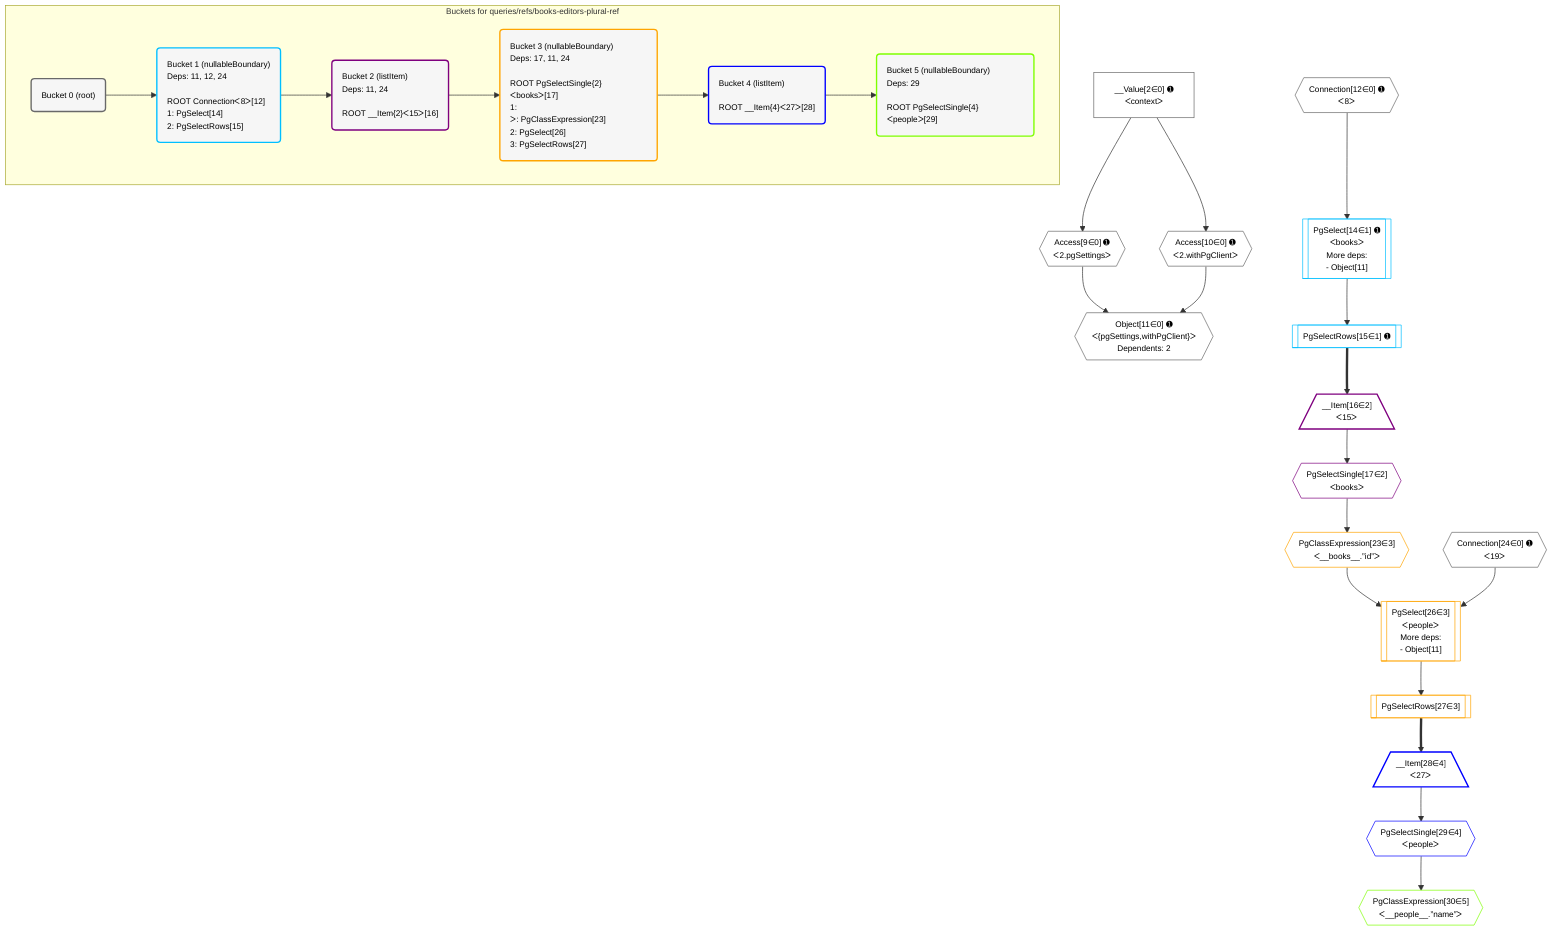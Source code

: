 %%{init: {'themeVariables': { 'fontSize': '12px'}}}%%
graph TD
    classDef path fill:#eee,stroke:#000,color:#000
    classDef plan fill:#fff,stroke-width:1px,color:#000
    classDef itemplan fill:#fff,stroke-width:2px,color:#000
    classDef unbatchedplan fill:#dff,stroke-width:1px,color:#000
    classDef sideeffectplan fill:#fcc,stroke-width:2px,color:#000
    classDef bucket fill:#f6f6f6,color:#000,stroke-width:2px,text-align:left

    subgraph "Buckets for queries/refs/books-editors-plural-ref"
    Bucket0("Bucket 0 (root)"):::bucket
    Bucket1("Bucket 1 (nullableBoundary)<br />Deps: 11, 12, 24<br /><br />ROOT Connectionᐸ8ᐳ[12]<br />1: PgSelect[14]<br />2: PgSelectRows[15]"):::bucket
    Bucket2("Bucket 2 (listItem)<br />Deps: 11, 24<br /><br />ROOT __Item{2}ᐸ15ᐳ[16]"):::bucket
    Bucket3("Bucket 3 (nullableBoundary)<br />Deps: 17, 11, 24<br /><br />ROOT PgSelectSingle{2}ᐸbooksᐳ[17]<br />1: <br />ᐳ: PgClassExpression[23]<br />2: PgSelect[26]<br />3: PgSelectRows[27]"):::bucket
    Bucket4("Bucket 4 (listItem)<br /><br />ROOT __Item{4}ᐸ27ᐳ[28]"):::bucket
    Bucket5("Bucket 5 (nullableBoundary)<br />Deps: 29<br /><br />ROOT PgSelectSingle{4}ᐸpeopleᐳ[29]"):::bucket
    end
    Bucket0 --> Bucket1
    Bucket1 --> Bucket2
    Bucket2 --> Bucket3
    Bucket3 --> Bucket4
    Bucket4 --> Bucket5

    %% plan dependencies
    Object11{{"Object[11∈0] ➊<br />ᐸ{pgSettings,withPgClient}ᐳ<br />Dependents: 2"}}:::plan
    Access9{{"Access[9∈0] ➊<br />ᐸ2.pgSettingsᐳ"}}:::plan
    Access10{{"Access[10∈0] ➊<br />ᐸ2.withPgClientᐳ"}}:::plan
    Access9 & Access10 --> Object11
    __Value2["__Value[2∈0] ➊<br />ᐸcontextᐳ"]:::plan
    __Value2 --> Access9
    __Value2 --> Access10
    Connection12{{"Connection[12∈0] ➊<br />ᐸ8ᐳ"}}:::plan
    Connection24{{"Connection[24∈0] ➊<br />ᐸ19ᐳ"}}:::plan
    PgSelect14[["PgSelect[14∈1] ➊<br />ᐸbooksᐳ<br />More deps:<br />- Object[11]"]]:::plan
    Connection12 --> PgSelect14
    PgSelectRows15[["PgSelectRows[15∈1] ➊"]]:::plan
    PgSelect14 --> PgSelectRows15
    __Item16[/"__Item[16∈2]<br />ᐸ15ᐳ"\]:::itemplan
    PgSelectRows15 ==> __Item16
    PgSelectSingle17{{"PgSelectSingle[17∈2]<br />ᐸbooksᐳ"}}:::plan
    __Item16 --> PgSelectSingle17
    PgSelect26[["PgSelect[26∈3]<br />ᐸpeopleᐳ<br />More deps:<br />- Object[11]"]]:::plan
    PgClassExpression23{{"PgClassExpression[23∈3]<br />ᐸ__books__.”id”ᐳ"}}:::plan
    PgClassExpression23 & Connection24 --> PgSelect26
    PgSelectSingle17 --> PgClassExpression23
    PgSelectRows27[["PgSelectRows[27∈3]"]]:::plan
    PgSelect26 --> PgSelectRows27
    __Item28[/"__Item[28∈4]<br />ᐸ27ᐳ"\]:::itemplan
    PgSelectRows27 ==> __Item28
    PgSelectSingle29{{"PgSelectSingle[29∈4]<br />ᐸpeopleᐳ"}}:::plan
    __Item28 --> PgSelectSingle29
    PgClassExpression30{{"PgClassExpression[30∈5]<br />ᐸ__people__.”name”ᐳ"}}:::plan
    PgSelectSingle29 --> PgClassExpression30

    %% define steps
    classDef bucket0 stroke:#696969
    class Bucket0,__Value2,Access9,Access10,Object11,Connection12,Connection24 bucket0
    classDef bucket1 stroke:#00bfff
    class Bucket1,PgSelect14,PgSelectRows15 bucket1
    classDef bucket2 stroke:#7f007f
    class Bucket2,__Item16,PgSelectSingle17 bucket2
    classDef bucket3 stroke:#ffa500
    class Bucket3,PgClassExpression23,PgSelect26,PgSelectRows27 bucket3
    classDef bucket4 stroke:#0000ff
    class Bucket4,__Item28,PgSelectSingle29 bucket4
    classDef bucket5 stroke:#7fff00
    class Bucket5,PgClassExpression30 bucket5